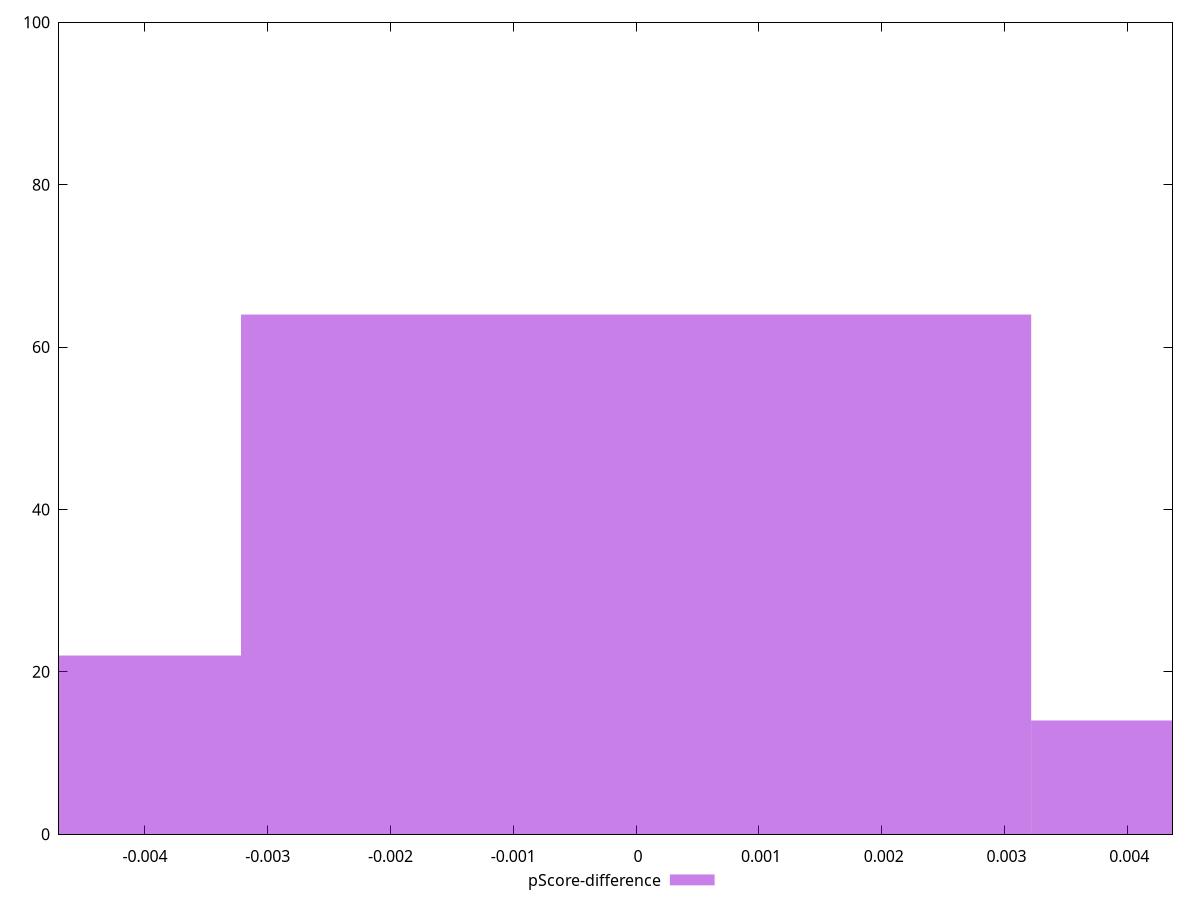 reset

$pScoreDifference <<EOF
0 64
-0.006435332091107956 22
0.006435332091107956 14
EOF

set key outside below
set boxwidth 0.006435332091107956
set xrange [-0.004699671560898677:0.0043683612104425396]
set yrange [0:100]
set trange [0:100]
set style fill transparent solid 0.5 noborder
set terminal svg size 640, 490 enhanced background rgb 'white'
set output "report_00018_2021-02-10T15-25-16.877Z/max-potential-fid/samples/pages/pScore-difference/histogram.svg"

plot $pScoreDifference title "pScore-difference" with boxes

reset
